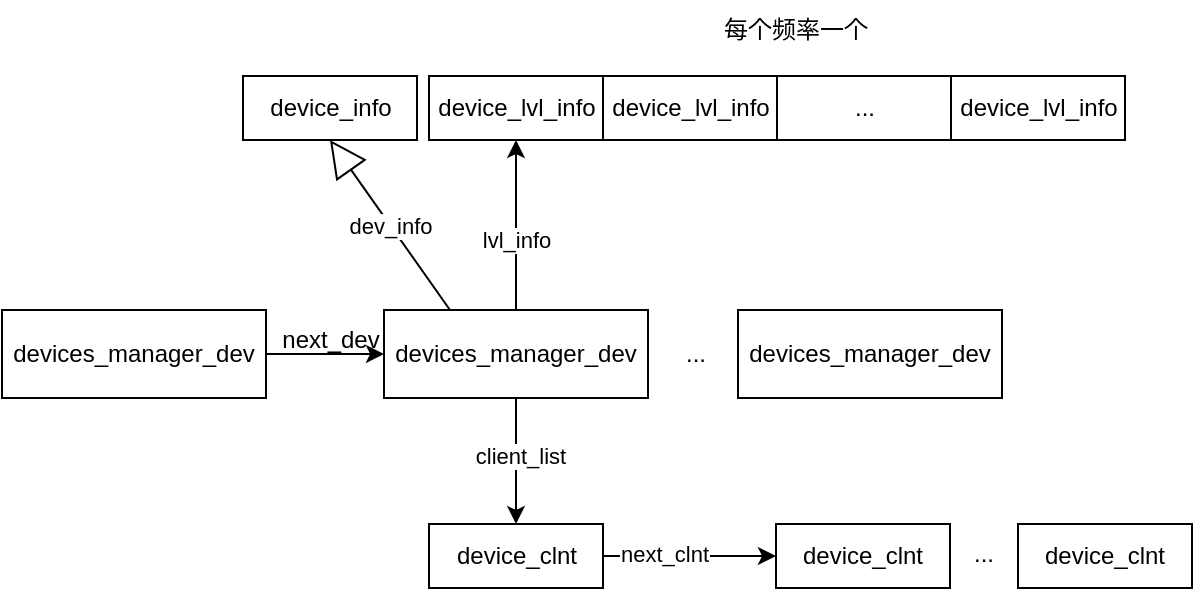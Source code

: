 <mxfile version="20.2.4" type="github">
  <diagram id="ZUp7OmayhHO2g7F2E1sx" name="Page-1">
    <mxGraphModel dx="931" dy="506" grid="0" gridSize="10" guides="1" tooltips="1" connect="1" arrows="1" fold="1" page="1" pageScale="1" pageWidth="850" pageHeight="1100" math="0" shadow="0">
      <root>
        <mxCell id="0" />
        <mxCell id="1" parent="0" />
        <mxCell id="tpQ_NBix8br7maSW0kcR-11" style="edgeStyle=orthogonalEdgeStyle;rounded=0;orthogonalLoop=1;jettySize=auto;html=1;" edge="1" parent="1" source="tpQ_NBix8br7maSW0kcR-6" target="tpQ_NBix8br7maSW0kcR-10">
          <mxGeometry relative="1" as="geometry" />
        </mxCell>
        <mxCell id="tpQ_NBix8br7maSW0kcR-12" value="lvl_info" style="edgeLabel;html=1;align=center;verticalAlign=middle;resizable=0;points=[];" vertex="1" connectable="0" parent="tpQ_NBix8br7maSW0kcR-11">
          <mxGeometry x="-0.173" relative="1" as="geometry">
            <mxPoint as="offset" />
          </mxGeometry>
        </mxCell>
        <mxCell id="tpQ_NBix8br7maSW0kcR-14" style="edgeStyle=orthogonalEdgeStyle;rounded=0;orthogonalLoop=1;jettySize=auto;html=1;" edge="1" parent="1" source="tpQ_NBix8br7maSW0kcR-6" target="tpQ_NBix8br7maSW0kcR-13">
          <mxGeometry relative="1" as="geometry" />
        </mxCell>
        <mxCell id="tpQ_NBix8br7maSW0kcR-15" value="client_list" style="edgeLabel;html=1;align=center;verticalAlign=middle;resizable=0;points=[];" vertex="1" connectable="0" parent="tpQ_NBix8br7maSW0kcR-14">
          <mxGeometry x="0.223" relative="1" as="geometry">
            <mxPoint x="2" y="-10" as="offset" />
          </mxGeometry>
        </mxCell>
        <mxCell id="tpQ_NBix8br7maSW0kcR-6" value="devices_manager_dev" style="rounded=0;whiteSpace=wrap;html=1;" vertex="1" parent="1">
          <mxGeometry x="260" y="251" width="132" height="44" as="geometry" />
        </mxCell>
        <mxCell id="tpQ_NBix8br7maSW0kcR-8" value="device_info" style="rounded=0;whiteSpace=wrap;html=1;" vertex="1" parent="1">
          <mxGeometry x="189.5" y="134" width="87" height="32" as="geometry" />
        </mxCell>
        <mxCell id="tpQ_NBix8br7maSW0kcR-9" value="dev_info" style="endArrow=block;endSize=16;endFill=0;html=1;rounded=0;exitX=0.25;exitY=0;exitDx=0;exitDy=0;entryX=0.5;entryY=1;entryDx=0;entryDy=0;" edge="1" parent="1" source="tpQ_NBix8br7maSW0kcR-6" target="tpQ_NBix8br7maSW0kcR-8">
          <mxGeometry width="160" relative="1" as="geometry">
            <mxPoint x="325" y="246" as="sourcePoint" />
            <mxPoint x="327" y="184" as="targetPoint" />
          </mxGeometry>
        </mxCell>
        <mxCell id="tpQ_NBix8br7maSW0kcR-10" value="device_lvl_info" style="rounded=0;whiteSpace=wrap;html=1;" vertex="1" parent="1">
          <mxGeometry x="282.5" y="134" width="87" height="32" as="geometry" />
        </mxCell>
        <mxCell id="tpQ_NBix8br7maSW0kcR-24" style="edgeStyle=orthogonalEdgeStyle;rounded=0;orthogonalLoop=1;jettySize=auto;html=1;entryX=0;entryY=0.5;entryDx=0;entryDy=0;" edge="1" parent="1" source="tpQ_NBix8br7maSW0kcR-13" target="tpQ_NBix8br7maSW0kcR-22">
          <mxGeometry relative="1" as="geometry" />
        </mxCell>
        <mxCell id="tpQ_NBix8br7maSW0kcR-25" value="next_clnt" style="edgeLabel;html=1;align=center;verticalAlign=middle;resizable=0;points=[];" vertex="1" connectable="0" parent="tpQ_NBix8br7maSW0kcR-24">
          <mxGeometry x="-0.31" y="1" relative="1" as="geometry">
            <mxPoint as="offset" />
          </mxGeometry>
        </mxCell>
        <mxCell id="tpQ_NBix8br7maSW0kcR-13" value="device_clnt" style="rounded=0;whiteSpace=wrap;html=1;" vertex="1" parent="1">
          <mxGeometry x="282.5" y="358" width="87" height="32" as="geometry" />
        </mxCell>
        <mxCell id="tpQ_NBix8br7maSW0kcR-17" style="edgeStyle=orthogonalEdgeStyle;rounded=0;orthogonalLoop=1;jettySize=auto;html=1;" edge="1" parent="1" source="tpQ_NBix8br7maSW0kcR-16" target="tpQ_NBix8br7maSW0kcR-6">
          <mxGeometry relative="1" as="geometry" />
        </mxCell>
        <mxCell id="tpQ_NBix8br7maSW0kcR-16" value="devices_manager_dev" style="rounded=0;whiteSpace=wrap;html=1;" vertex="1" parent="1">
          <mxGeometry x="69" y="251" width="132" height="44" as="geometry" />
        </mxCell>
        <mxCell id="tpQ_NBix8br7maSW0kcR-18" value="next_dev" style="text;html=1;align=center;verticalAlign=middle;resizable=0;points=[];autosize=1;strokeColor=none;fillColor=none;" vertex="1" parent="1">
          <mxGeometry x="200" y="253" width="66" height="26" as="geometry" />
        </mxCell>
        <mxCell id="tpQ_NBix8br7maSW0kcR-19" value="devices_manager_dev" style="rounded=0;whiteSpace=wrap;html=1;" vertex="1" parent="1">
          <mxGeometry x="437" y="251" width="132" height="44" as="geometry" />
        </mxCell>
        <mxCell id="tpQ_NBix8br7maSW0kcR-21" value="..." style="text;html=1;strokeColor=none;fillColor=none;align=center;verticalAlign=middle;whiteSpace=wrap;rounded=0;" vertex="1" parent="1">
          <mxGeometry x="386" y="258" width="60" height="30" as="geometry" />
        </mxCell>
        <mxCell id="tpQ_NBix8br7maSW0kcR-22" value="device_clnt" style="rounded=0;whiteSpace=wrap;html=1;" vertex="1" parent="1">
          <mxGeometry x="456" y="358" width="87" height="32" as="geometry" />
        </mxCell>
        <mxCell id="tpQ_NBix8br7maSW0kcR-23" value="device_clnt" style="rounded=0;whiteSpace=wrap;html=1;" vertex="1" parent="1">
          <mxGeometry x="577" y="358" width="87" height="32" as="geometry" />
        </mxCell>
        <mxCell id="tpQ_NBix8br7maSW0kcR-26" value="..." style="text;html=1;strokeColor=none;fillColor=none;align=center;verticalAlign=middle;whiteSpace=wrap;rounded=0;" vertex="1" parent="1">
          <mxGeometry x="530" y="358" width="60" height="30" as="geometry" />
        </mxCell>
        <mxCell id="tpQ_NBix8br7maSW0kcR-27" value="device_lvl_info" style="rounded=0;whiteSpace=wrap;html=1;" vertex="1" parent="1">
          <mxGeometry x="369.5" y="134" width="87" height="32" as="geometry" />
        </mxCell>
        <mxCell id="tpQ_NBix8br7maSW0kcR-28" value="..." style="rounded=0;whiteSpace=wrap;html=1;" vertex="1" parent="1">
          <mxGeometry x="456.5" y="134" width="87" height="32" as="geometry" />
        </mxCell>
        <mxCell id="tpQ_NBix8br7maSW0kcR-29" value="device_lvl_info" style="rounded=0;whiteSpace=wrap;html=1;" vertex="1" parent="1">
          <mxGeometry x="543.5" y="134" width="87" height="32" as="geometry" />
        </mxCell>
        <mxCell id="tpQ_NBix8br7maSW0kcR-30" value="每个频率一个" style="text;html=1;strokeColor=none;fillColor=none;align=center;verticalAlign=middle;whiteSpace=wrap;rounded=0;" vertex="1" parent="1">
          <mxGeometry x="399" y="96" width="134" height="30" as="geometry" />
        </mxCell>
      </root>
    </mxGraphModel>
  </diagram>
</mxfile>

